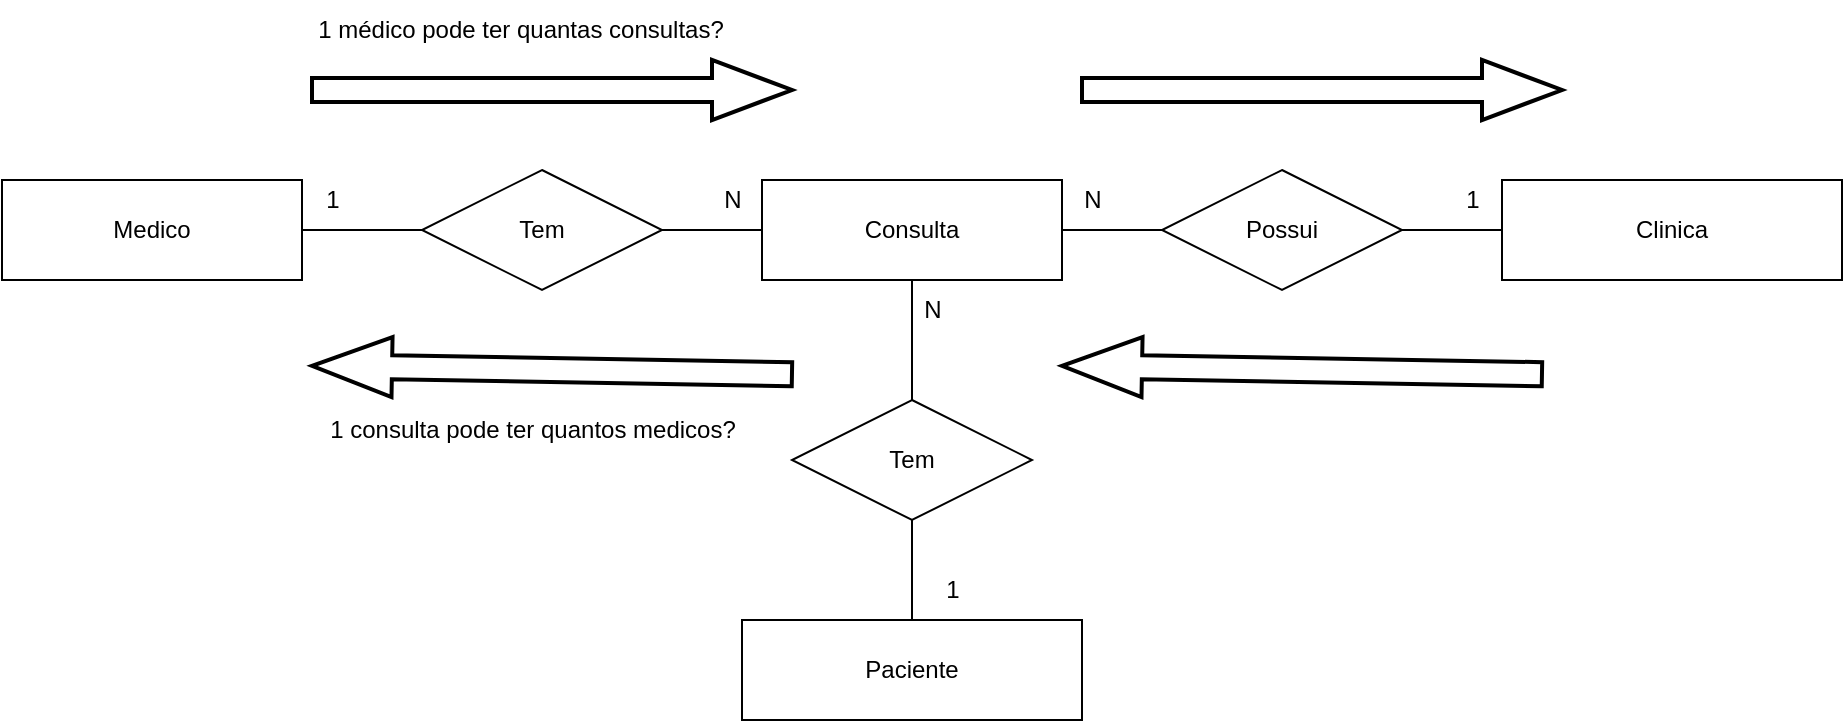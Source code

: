 <mxfile version="28.1.1" pages="4">
  <diagram name="Conceitual - Clinica" id="cKD6gX48Faqw0IU5LU_3">
    <mxGraphModel dx="868" dy="496" grid="1" gridSize="10" guides="1" tooltips="1" connect="1" arrows="1" fold="1" page="1" pageScale="1" pageWidth="827" pageHeight="1169" math="0" shadow="0">
      <root>
        <mxCell id="0" />
        <mxCell id="1" parent="0" />
        <mxCell id="66PFAQvFAbxSodZykEoi-11" style="edgeStyle=orthogonalEdgeStyle;rounded=0;orthogonalLoop=1;jettySize=auto;html=1;endArrow=none;endFill=0;" parent="1" source="66PFAQvFAbxSodZykEoi-1" target="66PFAQvFAbxSodZykEoi-10" edge="1">
          <mxGeometry relative="1" as="geometry" />
        </mxCell>
        <mxCell id="66PFAQvFAbxSodZykEoi-1" value="Medico" style="whiteSpace=wrap;html=1;align=center;" parent="1" vertex="1">
          <mxGeometry x="40" y="160" width="150" height="50" as="geometry" />
        </mxCell>
        <mxCell id="66PFAQvFAbxSodZykEoi-13" style="edgeStyle=orthogonalEdgeStyle;rounded=0;orthogonalLoop=1;jettySize=auto;html=1;endArrow=none;endFill=0;" parent="1" source="66PFAQvFAbxSodZykEoi-3" target="66PFAQvFAbxSodZykEoi-10" edge="1">
          <mxGeometry relative="1" as="geometry" />
        </mxCell>
        <mxCell id="66PFAQvFAbxSodZykEoi-15" style="edgeStyle=orthogonalEdgeStyle;rounded=0;orthogonalLoop=1;jettySize=auto;html=1;endArrow=none;endFill=0;" parent="1" source="66PFAQvFAbxSodZykEoi-3" target="66PFAQvFAbxSodZykEoi-14" edge="1">
          <mxGeometry relative="1" as="geometry" />
        </mxCell>
        <mxCell id="66PFAQvFAbxSodZykEoi-19" style="edgeStyle=orthogonalEdgeStyle;rounded=0;orthogonalLoop=1;jettySize=auto;html=1;endArrow=none;endFill=0;" parent="1" source="66PFAQvFAbxSodZykEoi-3" target="66PFAQvFAbxSodZykEoi-17" edge="1">
          <mxGeometry relative="1" as="geometry" />
        </mxCell>
        <mxCell id="66PFAQvFAbxSodZykEoi-3" value="Consulta" style="whiteSpace=wrap;html=1;align=center;" parent="1" vertex="1">
          <mxGeometry x="420" y="160" width="150" height="50" as="geometry" />
        </mxCell>
        <mxCell id="66PFAQvFAbxSodZykEoi-18" style="edgeStyle=orthogonalEdgeStyle;rounded=0;orthogonalLoop=1;jettySize=auto;html=1;endArrow=none;endFill=0;" parent="1" source="66PFAQvFAbxSodZykEoi-4" target="66PFAQvFAbxSodZykEoi-17" edge="1">
          <mxGeometry relative="1" as="geometry" />
        </mxCell>
        <mxCell id="66PFAQvFAbxSodZykEoi-4" value="Clinica" style="whiteSpace=wrap;html=1;align=center;" parent="1" vertex="1">
          <mxGeometry x="790" y="160" width="170" height="50" as="geometry" />
        </mxCell>
        <mxCell id="66PFAQvFAbxSodZykEoi-16" style="edgeStyle=orthogonalEdgeStyle;rounded=0;orthogonalLoop=1;jettySize=auto;html=1;endArrow=none;endFill=0;" parent="1" source="66PFAQvFAbxSodZykEoi-5" target="66PFAQvFAbxSodZykEoi-14" edge="1">
          <mxGeometry relative="1" as="geometry" />
        </mxCell>
        <mxCell id="66PFAQvFAbxSodZykEoi-5" value="Paciente" style="whiteSpace=wrap;html=1;align=center;" parent="1" vertex="1">
          <mxGeometry x="410" y="380" width="170" height="50" as="geometry" />
        </mxCell>
        <mxCell id="66PFAQvFAbxSodZykEoi-10" value="Tem" style="shape=rhombus;perimeter=rhombusPerimeter;whiteSpace=wrap;html=1;align=center;" parent="1" vertex="1">
          <mxGeometry x="250" y="155" width="120" height="60" as="geometry" />
        </mxCell>
        <mxCell id="66PFAQvFAbxSodZykEoi-14" value="Tem" style="shape=rhombus;perimeter=rhombusPerimeter;whiteSpace=wrap;html=1;align=center;" parent="1" vertex="1">
          <mxGeometry x="435" y="270" width="120" height="60" as="geometry" />
        </mxCell>
        <mxCell id="66PFAQvFAbxSodZykEoi-17" value="Possui" style="shape=rhombus;perimeter=rhombusPerimeter;whiteSpace=wrap;html=1;align=center;" parent="1" vertex="1">
          <mxGeometry x="620" y="155" width="120" height="60" as="geometry" />
        </mxCell>
        <mxCell id="8itz88G6EfHgHumFQDXZ-1" value="" style="verticalLabelPosition=bottom;verticalAlign=top;html=1;strokeWidth=2;shape=mxgraph.arrows2.arrow;dy=0.6;dx=40;notch=0;" vertex="1" parent="1">
          <mxGeometry x="195" y="100" width="240" height="30" as="geometry" />
        </mxCell>
        <mxCell id="8itz88G6EfHgHumFQDXZ-2" value="1 médico pode ter quantas consultas?" style="text;html=1;align=center;verticalAlign=middle;resizable=0;points=[];autosize=1;strokeColor=none;fillColor=none;" vertex="1" parent="1">
          <mxGeometry x="184" y="70" width="230" height="30" as="geometry" />
        </mxCell>
        <mxCell id="8itz88G6EfHgHumFQDXZ-3" value="N" style="text;html=1;align=center;verticalAlign=middle;resizable=0;points=[];autosize=1;strokeColor=none;fillColor=none;" vertex="1" parent="1">
          <mxGeometry x="390" y="155" width="30" height="30" as="geometry" />
        </mxCell>
        <mxCell id="8itz88G6EfHgHumFQDXZ-4" value="" style="verticalLabelPosition=bottom;verticalAlign=top;html=1;strokeWidth=2;shape=mxgraph.arrows2.arrow;dy=0.6;dx=40;notch=0;rotation=-179;" vertex="1" parent="1">
          <mxGeometry x="195" y="240" width="240" height="30" as="geometry" />
        </mxCell>
        <mxCell id="8itz88G6EfHgHumFQDXZ-5" value="1 consulta pode ter quantos medicos?" style="text;html=1;align=center;verticalAlign=middle;resizable=0;points=[];autosize=1;strokeColor=none;fillColor=none;" vertex="1" parent="1">
          <mxGeometry x="190" y="270" width="230" height="30" as="geometry" />
        </mxCell>
        <mxCell id="8itz88G6EfHgHumFQDXZ-7" value="1" style="text;html=1;align=center;verticalAlign=middle;resizable=0;points=[];autosize=1;strokeColor=none;fillColor=none;" vertex="1" parent="1">
          <mxGeometry x="190" y="155" width="30" height="30" as="geometry" />
        </mxCell>
        <mxCell id="8itz88G6EfHgHumFQDXZ-8" value="" style="verticalLabelPosition=bottom;verticalAlign=top;html=1;strokeWidth=2;shape=mxgraph.arrows2.arrow;dy=0.6;dx=40;notch=0;" vertex="1" parent="1">
          <mxGeometry x="580" y="100" width="240" height="30" as="geometry" />
        </mxCell>
        <mxCell id="8itz88G6EfHgHumFQDXZ-9" value="" style="verticalLabelPosition=bottom;verticalAlign=top;html=1;strokeWidth=2;shape=mxgraph.arrows2.arrow;dy=0.6;dx=40;notch=0;rotation=-179;" vertex="1" parent="1">
          <mxGeometry x="570" y="240" width="240" height="30" as="geometry" />
        </mxCell>
        <mxCell id="8itz88G6EfHgHumFQDXZ-10" value="1" style="text;html=1;align=center;verticalAlign=middle;resizable=0;points=[];autosize=1;strokeColor=none;fillColor=none;" vertex="1" parent="1">
          <mxGeometry x="760" y="155" width="30" height="30" as="geometry" />
        </mxCell>
        <mxCell id="8itz88G6EfHgHumFQDXZ-11" value="N" style="text;html=1;align=center;verticalAlign=middle;resizable=0;points=[];autosize=1;strokeColor=none;fillColor=none;" vertex="1" parent="1">
          <mxGeometry x="570" y="155" width="30" height="30" as="geometry" />
        </mxCell>
        <mxCell id="8itz88G6EfHgHumFQDXZ-12" value="1" style="text;html=1;align=center;verticalAlign=middle;resizable=0;points=[];autosize=1;strokeColor=none;fillColor=none;" vertex="1" parent="1">
          <mxGeometry x="500" y="350" width="30" height="30" as="geometry" />
        </mxCell>
        <mxCell id="8itz88G6EfHgHumFQDXZ-13" value="N" style="text;html=1;align=center;verticalAlign=middle;resizable=0;points=[];autosize=1;strokeColor=none;fillColor=none;" vertex="1" parent="1">
          <mxGeometry x="490" y="210" width="30" height="30" as="geometry" />
        </mxCell>
      </root>
    </mxGraphModel>
  </diagram>
  <diagram id="8VowDdzjvsfBXJXDtgDl" name="Conceitual - ECommerce">
    <mxGraphModel dx="1042" dy="595" grid="1" gridSize="10" guides="1" tooltips="1" connect="1" arrows="1" fold="1" page="1" pageScale="1" pageWidth="827" pageHeight="1169" math="0" shadow="0">
      <root>
        <mxCell id="0" />
        <mxCell id="1" parent="0" />
        <mxCell id="f0LEuJo5k1kXNEBZ0rW9-9" style="edgeStyle=orthogonalEdgeStyle;rounded=0;orthogonalLoop=1;jettySize=auto;html=1;endArrow=none;endFill=0;" parent="1" source="f0LEuJo5k1kXNEBZ0rW9-1" target="f0LEuJo5k1kXNEBZ0rW9-6" edge="1">
          <mxGeometry relative="1" as="geometry" />
        </mxCell>
        <mxCell id="f0LEuJo5k1kXNEBZ0rW9-1" value="Cliente" style="whiteSpace=wrap;html=1;align=center;" parent="1" vertex="1">
          <mxGeometry x="190" y="90" width="100" height="40" as="geometry" />
        </mxCell>
        <mxCell id="f0LEuJo5k1kXNEBZ0rW9-16" style="edgeStyle=orthogonalEdgeStyle;rounded=0;orthogonalLoop=1;jettySize=auto;html=1;endArrow=none;endFill=0;" parent="1" source="f0LEuJo5k1kXNEBZ0rW9-2" target="f0LEuJo5k1kXNEBZ0rW9-14" edge="1">
          <mxGeometry relative="1" as="geometry" />
        </mxCell>
        <mxCell id="f0LEuJo5k1kXNEBZ0rW9-2" value="Produto" style="whiteSpace=wrap;html=1;align=center;" parent="1" vertex="1">
          <mxGeometry x="490" y="480" width="100" height="40" as="geometry" />
        </mxCell>
        <mxCell id="f0LEuJo5k1kXNEBZ0rW9-10" style="edgeStyle=orthogonalEdgeStyle;rounded=0;orthogonalLoop=1;jettySize=auto;html=1;endArrow=none;endFill=0;" parent="1" source="f0LEuJo5k1kXNEBZ0rW9-3" target="f0LEuJo5k1kXNEBZ0rW9-6" edge="1">
          <mxGeometry relative="1" as="geometry" />
        </mxCell>
        <mxCell id="f0LEuJo5k1kXNEBZ0rW9-18" style="edgeStyle=orthogonalEdgeStyle;rounded=0;orthogonalLoop=1;jettySize=auto;html=1;endArrow=none;endFill=0;" parent="1" source="f0LEuJo5k1kXNEBZ0rW9-3" target="f0LEuJo5k1kXNEBZ0rW9-17" edge="1">
          <mxGeometry relative="1" as="geometry" />
        </mxCell>
        <mxCell id="f0LEuJo5k1kXNEBZ0rW9-3" value="Pedido" style="whiteSpace=wrap;html=1;align=center;" parent="1" vertex="1">
          <mxGeometry x="490" y="90" width="100" height="40" as="geometry" />
        </mxCell>
        <mxCell id="f0LEuJo5k1kXNEBZ0rW9-15" style="edgeStyle=orthogonalEdgeStyle;rounded=0;orthogonalLoop=1;jettySize=auto;html=1;endArrow=none;endFill=0;" parent="1" source="f0LEuJo5k1kXNEBZ0rW9-4" target="f0LEuJo5k1kXNEBZ0rW9-14" edge="1">
          <mxGeometry relative="1" as="geometry" />
        </mxCell>
        <mxCell id="f0LEuJo5k1kXNEBZ0rW9-4" value="Item_do_pedido" style="whiteSpace=wrap;html=1;align=center;" parent="1" vertex="1">
          <mxGeometry x="490" y="290" width="100" height="40" as="geometry" />
        </mxCell>
        <mxCell id="f0LEuJo5k1kXNEBZ0rW9-19" style="edgeStyle=orthogonalEdgeStyle;rounded=0;orthogonalLoop=1;jettySize=auto;html=1;endArrow=none;endFill=0;" parent="1" source="f0LEuJo5k1kXNEBZ0rW9-5" target="f0LEuJo5k1kXNEBZ0rW9-17" edge="1">
          <mxGeometry relative="1" as="geometry" />
        </mxCell>
        <mxCell id="f0LEuJo5k1kXNEBZ0rW9-5" value="Pagamento" style="whiteSpace=wrap;html=1;align=center;" parent="1" vertex="1">
          <mxGeometry x="770" y="90" width="100" height="40" as="geometry" />
        </mxCell>
        <mxCell id="f0LEuJo5k1kXNEBZ0rW9-6" value="Faz" style="shape=rhombus;perimeter=rhombusPerimeter;whiteSpace=wrap;html=1;align=center;" parent="1" vertex="1">
          <mxGeometry x="330" y="80" width="120" height="60" as="geometry" />
        </mxCell>
        <mxCell id="f0LEuJo5k1kXNEBZ0rW9-12" style="edgeStyle=orthogonalEdgeStyle;rounded=0;orthogonalLoop=1;jettySize=auto;html=1;endArrow=none;endFill=0;" parent="1" source="f0LEuJo5k1kXNEBZ0rW9-11" target="f0LEuJo5k1kXNEBZ0rW9-3" edge="1">
          <mxGeometry relative="1" as="geometry" />
        </mxCell>
        <mxCell id="f0LEuJo5k1kXNEBZ0rW9-13" style="edgeStyle=orthogonalEdgeStyle;rounded=0;orthogonalLoop=1;jettySize=auto;html=1;endArrow=none;endFill=0;" parent="1" source="f0LEuJo5k1kXNEBZ0rW9-11" target="f0LEuJo5k1kXNEBZ0rW9-4" edge="1">
          <mxGeometry relative="1" as="geometry" />
        </mxCell>
        <mxCell id="f0LEuJo5k1kXNEBZ0rW9-11" value="Possui" style="shape=rhombus;perimeter=rhombusPerimeter;whiteSpace=wrap;html=1;align=center;" parent="1" vertex="1">
          <mxGeometry x="480" y="180" width="120" height="60" as="geometry" />
        </mxCell>
        <mxCell id="f0LEuJo5k1kXNEBZ0rW9-14" value="É" style="shape=rhombus;perimeter=rhombusPerimeter;whiteSpace=wrap;html=1;align=center;" parent="1" vertex="1">
          <mxGeometry x="480" y="370" width="120" height="60" as="geometry" />
        </mxCell>
        <mxCell id="f0LEuJo5k1kXNEBZ0rW9-17" value="Tem" style="shape=rhombus;perimeter=rhombusPerimeter;whiteSpace=wrap;html=1;align=center;" parent="1" vertex="1">
          <mxGeometry x="620" y="80" width="120" height="60" as="geometry" />
        </mxCell>
        <mxCell id="ze5JqY2TXUlbS5tautVf-1" value="N" style="text;html=1;align=center;verticalAlign=middle;resizable=0;points=[];autosize=1;strokeColor=none;fillColor=none;" vertex="1" parent="1">
          <mxGeometry x="460" y="80" width="30" height="30" as="geometry" />
        </mxCell>
        <mxCell id="ze5JqY2TXUlbS5tautVf-2" value="1" style="text;html=1;align=center;verticalAlign=middle;resizable=0;points=[];autosize=1;strokeColor=none;fillColor=none;" vertex="1" parent="1">
          <mxGeometry x="290" y="80" width="30" height="30" as="geometry" />
        </mxCell>
        <mxCell id="ze5JqY2TXUlbS5tautVf-3" value="1" style="text;html=1;align=center;verticalAlign=middle;resizable=0;points=[];autosize=1;strokeColor=none;fillColor=none;" vertex="1" parent="1">
          <mxGeometry x="740" y="80" width="30" height="30" as="geometry" />
        </mxCell>
        <mxCell id="ze5JqY2TXUlbS5tautVf-4" value="1" style="text;html=1;align=center;verticalAlign=middle;resizable=0;points=[];autosize=1;strokeColor=none;fillColor=none;" vertex="1" parent="1">
          <mxGeometry x="590" y="80" width="30" height="30" as="geometry" />
        </mxCell>
        <mxCell id="ze5JqY2TXUlbS5tautVf-5" value="N" style="text;html=1;align=center;verticalAlign=middle;resizable=0;points=[];autosize=1;strokeColor=none;fillColor=none;" vertex="1" parent="1">
          <mxGeometry x="545" y="260" width="30" height="30" as="geometry" />
        </mxCell>
        <mxCell id="ze5JqY2TXUlbS5tautVf-6" value="1" style="text;html=1;align=center;verticalAlign=middle;resizable=0;points=[];autosize=1;strokeColor=none;fillColor=none;" vertex="1" parent="1">
          <mxGeometry x="545" y="130" width="30" height="30" as="geometry" />
        </mxCell>
        <mxCell id="ze5JqY2TXUlbS5tautVf-8" value="1" style="text;html=1;align=center;verticalAlign=middle;resizable=0;points=[];autosize=1;strokeColor=none;fillColor=none;" vertex="1" parent="1">
          <mxGeometry x="545" y="450" width="30" height="30" as="geometry" />
        </mxCell>
        <mxCell id="ze5JqY2TXUlbS5tautVf-9" value="N" style="text;html=1;align=center;verticalAlign=middle;resizable=0;points=[];autosize=1;strokeColor=none;fillColor=none;" vertex="1" parent="1">
          <mxGeometry x="545" y="330" width="30" height="30" as="geometry" />
        </mxCell>
      </root>
    </mxGraphModel>
  </diagram>
  <diagram id="5vOQz833P3t6t5jLclRI" name="Lógico - Clinica">
    <mxGraphModel dx="347" dy="198" grid="1" gridSize="10" guides="1" tooltips="1" connect="1" arrows="1" fold="1" page="1" pageScale="1" pageWidth="827" pageHeight="1169" math="0" shadow="0">
      <root>
        <mxCell id="0" />
        <mxCell id="1" parent="0" />
        <mxCell id="lA1EvcB_uNF3J60BBymB-1" value="Medico" style="shape=table;startSize=30;container=1;collapsible=1;childLayout=tableLayout;fixedRows=1;rowLines=0;fontStyle=1;align=center;resizeLast=1;html=1;" vertex="1" parent="1">
          <mxGeometry x="30" y="180" width="180" height="150" as="geometry" />
        </mxCell>
        <mxCell id="lA1EvcB_uNF3J60BBymB-2" value="" style="shape=tableRow;horizontal=0;startSize=0;swimlaneHead=0;swimlaneBody=0;fillColor=none;collapsible=0;dropTarget=0;points=[[0,0.5],[1,0.5]];portConstraint=eastwest;top=0;left=0;right=0;bottom=1;" vertex="1" parent="lA1EvcB_uNF3J60BBymB-1">
          <mxGeometry y="30" width="180" height="30" as="geometry" />
        </mxCell>
        <mxCell id="lA1EvcB_uNF3J60BBymB-3" value="PK" style="shape=partialRectangle;connectable=0;fillColor=none;top=0;left=0;bottom=0;right=0;fontStyle=1;overflow=hidden;whiteSpace=wrap;html=1;" vertex="1" parent="lA1EvcB_uNF3J60BBymB-2">
          <mxGeometry width="30" height="30" as="geometry">
            <mxRectangle width="30" height="30" as="alternateBounds" />
          </mxGeometry>
        </mxCell>
        <mxCell id="lA1EvcB_uNF3J60BBymB-4" value="id_medico" style="shape=partialRectangle;connectable=0;fillColor=none;top=0;left=0;bottom=0;right=0;align=left;spacingLeft=6;fontStyle=5;overflow=hidden;whiteSpace=wrap;html=1;" vertex="1" parent="lA1EvcB_uNF3J60BBymB-2">
          <mxGeometry x="30" width="150" height="30" as="geometry">
            <mxRectangle width="150" height="30" as="alternateBounds" />
          </mxGeometry>
        </mxCell>
        <mxCell id="lA1EvcB_uNF3J60BBymB-5" value="" style="shape=tableRow;horizontal=0;startSize=0;swimlaneHead=0;swimlaneBody=0;fillColor=none;collapsible=0;dropTarget=0;points=[[0,0.5],[1,0.5]];portConstraint=eastwest;top=0;left=0;right=0;bottom=0;" vertex="1" parent="lA1EvcB_uNF3J60BBymB-1">
          <mxGeometry y="60" width="180" height="30" as="geometry" />
        </mxCell>
        <mxCell id="lA1EvcB_uNF3J60BBymB-6" value="" style="shape=partialRectangle;connectable=0;fillColor=none;top=0;left=0;bottom=0;right=0;editable=1;overflow=hidden;whiteSpace=wrap;html=1;" vertex="1" parent="lA1EvcB_uNF3J60BBymB-5">
          <mxGeometry width="30" height="30" as="geometry">
            <mxRectangle width="30" height="30" as="alternateBounds" />
          </mxGeometry>
        </mxCell>
        <mxCell id="lA1EvcB_uNF3J60BBymB-7" value="nome" style="shape=partialRectangle;connectable=0;fillColor=none;top=0;left=0;bottom=0;right=0;align=left;spacingLeft=6;overflow=hidden;whiteSpace=wrap;html=1;" vertex="1" parent="lA1EvcB_uNF3J60BBymB-5">
          <mxGeometry x="30" width="150" height="30" as="geometry">
            <mxRectangle width="150" height="30" as="alternateBounds" />
          </mxGeometry>
        </mxCell>
        <mxCell id="lA1EvcB_uNF3J60BBymB-8" value="" style="shape=tableRow;horizontal=0;startSize=0;swimlaneHead=0;swimlaneBody=0;fillColor=none;collapsible=0;dropTarget=0;points=[[0,0.5],[1,0.5]];portConstraint=eastwest;top=0;left=0;right=0;bottom=0;" vertex="1" parent="lA1EvcB_uNF3J60BBymB-1">
          <mxGeometry y="90" width="180" height="30" as="geometry" />
        </mxCell>
        <mxCell id="lA1EvcB_uNF3J60BBymB-9" value="" style="shape=partialRectangle;connectable=0;fillColor=none;top=0;left=0;bottom=0;right=0;editable=1;overflow=hidden;whiteSpace=wrap;html=1;" vertex="1" parent="lA1EvcB_uNF3J60BBymB-8">
          <mxGeometry width="30" height="30" as="geometry">
            <mxRectangle width="30" height="30" as="alternateBounds" />
          </mxGeometry>
        </mxCell>
        <mxCell id="lA1EvcB_uNF3J60BBymB-10" value="crm" style="shape=partialRectangle;connectable=0;fillColor=none;top=0;left=0;bottom=0;right=0;align=left;spacingLeft=6;overflow=hidden;whiteSpace=wrap;html=1;" vertex="1" parent="lA1EvcB_uNF3J60BBymB-8">
          <mxGeometry x="30" width="150" height="30" as="geometry">
            <mxRectangle width="150" height="30" as="alternateBounds" />
          </mxGeometry>
        </mxCell>
        <mxCell id="lA1EvcB_uNF3J60BBymB-11" value="" style="shape=tableRow;horizontal=0;startSize=0;swimlaneHead=0;swimlaneBody=0;fillColor=none;collapsible=0;dropTarget=0;points=[[0,0.5],[1,0.5]];portConstraint=eastwest;top=0;left=0;right=0;bottom=0;" vertex="1" parent="lA1EvcB_uNF3J60BBymB-1">
          <mxGeometry y="120" width="180" height="30" as="geometry" />
        </mxCell>
        <mxCell id="lA1EvcB_uNF3J60BBymB-12" value="" style="shape=partialRectangle;connectable=0;fillColor=none;top=0;left=0;bottom=0;right=0;editable=1;overflow=hidden;whiteSpace=wrap;html=1;" vertex="1" parent="lA1EvcB_uNF3J60BBymB-11">
          <mxGeometry width="30" height="30" as="geometry">
            <mxRectangle width="30" height="30" as="alternateBounds" />
          </mxGeometry>
        </mxCell>
        <mxCell id="lA1EvcB_uNF3J60BBymB-13" value="especialidade" style="shape=partialRectangle;connectable=0;fillColor=none;top=0;left=0;bottom=0;right=0;align=left;spacingLeft=6;overflow=hidden;whiteSpace=wrap;html=1;" vertex="1" parent="lA1EvcB_uNF3J60BBymB-11">
          <mxGeometry x="30" width="150" height="30" as="geometry">
            <mxRectangle width="150" height="30" as="alternateBounds" />
          </mxGeometry>
        </mxCell>
        <mxCell id="ZVCet4CcnlNvFF9xRv99-1" value="Consulta" style="shape=table;startSize=30;container=1;collapsible=1;childLayout=tableLayout;fixedRows=1;rowLines=0;fontStyle=1;align=center;resizeLast=1;html=1;" vertex="1" parent="1">
          <mxGeometry x="320" y="180" width="180" height="180" as="geometry" />
        </mxCell>
        <mxCell id="ZVCet4CcnlNvFF9xRv99-2" value="" style="shape=tableRow;horizontal=0;startSize=0;swimlaneHead=0;swimlaneBody=0;fillColor=none;collapsible=0;dropTarget=0;points=[[0,0.5],[1,0.5]];portConstraint=eastwest;top=0;left=0;right=0;bottom=1;" vertex="1" parent="ZVCet4CcnlNvFF9xRv99-1">
          <mxGeometry y="30" width="180" height="30" as="geometry" />
        </mxCell>
        <mxCell id="ZVCet4CcnlNvFF9xRv99-3" value="PK" style="shape=partialRectangle;connectable=0;fillColor=none;top=0;left=0;bottom=0;right=0;fontStyle=1;overflow=hidden;whiteSpace=wrap;html=1;" vertex="1" parent="ZVCet4CcnlNvFF9xRv99-2">
          <mxGeometry width="30" height="30" as="geometry">
            <mxRectangle width="30" height="30" as="alternateBounds" />
          </mxGeometry>
        </mxCell>
        <mxCell id="ZVCet4CcnlNvFF9xRv99-4" value="id_consulta" style="shape=partialRectangle;connectable=0;fillColor=none;top=0;left=0;bottom=0;right=0;align=left;spacingLeft=6;fontStyle=5;overflow=hidden;whiteSpace=wrap;html=1;" vertex="1" parent="ZVCet4CcnlNvFF9xRv99-2">
          <mxGeometry x="30" width="150" height="30" as="geometry">
            <mxRectangle width="150" height="30" as="alternateBounds" />
          </mxGeometry>
        </mxCell>
        <mxCell id="ZVCet4CcnlNvFF9xRv99-5" value="" style="shape=tableRow;horizontal=0;startSize=0;swimlaneHead=0;swimlaneBody=0;fillColor=none;collapsible=0;dropTarget=0;points=[[0,0.5],[1,0.5]];portConstraint=eastwest;top=0;left=0;right=0;bottom=0;" vertex="1" parent="ZVCet4CcnlNvFF9xRv99-1">
          <mxGeometry y="60" width="180" height="30" as="geometry" />
        </mxCell>
        <mxCell id="ZVCet4CcnlNvFF9xRv99-6" value="" style="shape=partialRectangle;connectable=0;fillColor=none;top=0;left=0;bottom=0;right=0;editable=1;overflow=hidden;whiteSpace=wrap;html=1;" vertex="1" parent="ZVCet4CcnlNvFF9xRv99-5">
          <mxGeometry width="30" height="30" as="geometry">
            <mxRectangle width="30" height="30" as="alternateBounds" />
          </mxGeometry>
        </mxCell>
        <mxCell id="ZVCet4CcnlNvFF9xRv99-7" value="data" style="shape=partialRectangle;connectable=0;fillColor=none;top=0;left=0;bottom=0;right=0;align=left;spacingLeft=6;overflow=hidden;whiteSpace=wrap;html=1;" vertex="1" parent="ZVCet4CcnlNvFF9xRv99-5">
          <mxGeometry x="30" width="150" height="30" as="geometry">
            <mxRectangle width="150" height="30" as="alternateBounds" />
          </mxGeometry>
        </mxCell>
        <mxCell id="oknfebtlfNPlojlzUT2K-1" value="" style="shape=tableRow;horizontal=0;startSize=0;swimlaneHead=0;swimlaneBody=0;fillColor=none;collapsible=0;dropTarget=0;points=[[0,0.5],[1,0.5]];portConstraint=eastwest;top=0;left=0;right=0;bottom=0;" vertex="1" parent="ZVCet4CcnlNvFF9xRv99-1">
          <mxGeometry y="90" width="180" height="30" as="geometry" />
        </mxCell>
        <mxCell id="oknfebtlfNPlojlzUT2K-2" value="FK" style="shape=partialRectangle;connectable=0;fillColor=none;top=0;left=0;bottom=0;right=0;editable=1;overflow=hidden;whiteSpace=wrap;html=1;" vertex="1" parent="oknfebtlfNPlojlzUT2K-1">
          <mxGeometry width="30" height="30" as="geometry">
            <mxRectangle width="30" height="30" as="alternateBounds" />
          </mxGeometry>
        </mxCell>
        <mxCell id="oknfebtlfNPlojlzUT2K-3" value="id_medico" style="shape=partialRectangle;connectable=0;fillColor=none;top=0;left=0;bottom=0;right=0;align=left;spacingLeft=6;overflow=hidden;whiteSpace=wrap;html=1;" vertex="1" parent="oknfebtlfNPlojlzUT2K-1">
          <mxGeometry x="30" width="150" height="30" as="geometry">
            <mxRectangle width="150" height="30" as="alternateBounds" />
          </mxGeometry>
        </mxCell>
        <mxCell id="yEGdTogLNiu9lvaeSm8k-1" value="" style="shape=tableRow;horizontal=0;startSize=0;swimlaneHead=0;swimlaneBody=0;fillColor=none;collapsible=0;dropTarget=0;points=[[0,0.5],[1,0.5]];portConstraint=eastwest;top=0;left=0;right=0;bottom=0;" vertex="1" parent="ZVCet4CcnlNvFF9xRv99-1">
          <mxGeometry y="120" width="180" height="30" as="geometry" />
        </mxCell>
        <mxCell id="yEGdTogLNiu9lvaeSm8k-2" value="FK" style="shape=partialRectangle;connectable=0;fillColor=none;top=0;left=0;bottom=0;right=0;editable=1;overflow=hidden;whiteSpace=wrap;html=1;" vertex="1" parent="yEGdTogLNiu9lvaeSm8k-1">
          <mxGeometry width="30" height="30" as="geometry">
            <mxRectangle width="30" height="30" as="alternateBounds" />
          </mxGeometry>
        </mxCell>
        <mxCell id="yEGdTogLNiu9lvaeSm8k-3" value="id_clinica" style="shape=partialRectangle;connectable=0;fillColor=none;top=0;left=0;bottom=0;right=0;align=left;spacingLeft=6;overflow=hidden;whiteSpace=wrap;html=1;" vertex="1" parent="yEGdTogLNiu9lvaeSm8k-1">
          <mxGeometry x="30" width="150" height="30" as="geometry">
            <mxRectangle width="150" height="30" as="alternateBounds" />
          </mxGeometry>
        </mxCell>
        <mxCell id="SK0s_pA1AzVJ9Tv2MEs9-1" value="" style="shape=tableRow;horizontal=0;startSize=0;swimlaneHead=0;swimlaneBody=0;fillColor=none;collapsible=0;dropTarget=0;points=[[0,0.5],[1,0.5]];portConstraint=eastwest;top=0;left=0;right=0;bottom=0;" vertex="1" parent="ZVCet4CcnlNvFF9xRv99-1">
          <mxGeometry y="150" width="180" height="30" as="geometry" />
        </mxCell>
        <mxCell id="SK0s_pA1AzVJ9Tv2MEs9-2" value="FK" style="shape=partialRectangle;connectable=0;fillColor=none;top=0;left=0;bottom=0;right=0;editable=1;overflow=hidden;whiteSpace=wrap;html=1;" vertex="1" parent="SK0s_pA1AzVJ9Tv2MEs9-1">
          <mxGeometry width="30" height="30" as="geometry">
            <mxRectangle width="30" height="30" as="alternateBounds" />
          </mxGeometry>
        </mxCell>
        <mxCell id="SK0s_pA1AzVJ9Tv2MEs9-3" value="cpf" style="shape=partialRectangle;connectable=0;fillColor=none;top=0;left=0;bottom=0;right=0;align=left;spacingLeft=6;overflow=hidden;whiteSpace=wrap;html=1;" vertex="1" parent="SK0s_pA1AzVJ9Tv2MEs9-1">
          <mxGeometry x="30" width="150" height="30" as="geometry">
            <mxRectangle width="150" height="30" as="alternateBounds" />
          </mxGeometry>
        </mxCell>
        <mxCell id="TWzcUQWMEdPW1eKTC54q-7" value="" style="edgeStyle=entityRelationEdgeStyle;fontSize=12;html=1;endArrow=ERoneToMany;rounded=0;exitX=1;exitY=0.5;exitDx=0;exitDy=0;entryX=0;entryY=0.5;entryDx=0;entryDy=0;" edge="1" parent="1" source="lA1EvcB_uNF3J60BBymB-2" target="oknfebtlfNPlojlzUT2K-1">
          <mxGeometry width="100" height="100" relative="1" as="geometry">
            <mxPoint x="260" y="260" as="sourcePoint" />
            <mxPoint x="350" y="250" as="targetPoint" />
          </mxGeometry>
        </mxCell>
        <mxCell id="x6t3QIVp1bzG0uIwXzNQ-1" value="Clinica" style="shape=table;startSize=30;container=1;collapsible=1;childLayout=tableLayout;fixedRows=1;rowLines=0;fontStyle=1;align=center;resizeLast=1;html=1;" vertex="1" parent="1">
          <mxGeometry x="620" y="180" width="180" height="150" as="geometry" />
        </mxCell>
        <mxCell id="x6t3QIVp1bzG0uIwXzNQ-2" value="" style="shape=tableRow;horizontal=0;startSize=0;swimlaneHead=0;swimlaneBody=0;fillColor=none;collapsible=0;dropTarget=0;points=[[0,0.5],[1,0.5]];portConstraint=eastwest;top=0;left=0;right=0;bottom=1;" vertex="1" parent="x6t3QIVp1bzG0uIwXzNQ-1">
          <mxGeometry y="30" width="180" height="30" as="geometry" />
        </mxCell>
        <mxCell id="x6t3QIVp1bzG0uIwXzNQ-3" value="PK" style="shape=partialRectangle;connectable=0;fillColor=none;top=0;left=0;bottom=0;right=0;fontStyle=1;overflow=hidden;whiteSpace=wrap;html=1;" vertex="1" parent="x6t3QIVp1bzG0uIwXzNQ-2">
          <mxGeometry width="30" height="30" as="geometry">
            <mxRectangle width="30" height="30" as="alternateBounds" />
          </mxGeometry>
        </mxCell>
        <mxCell id="x6t3QIVp1bzG0uIwXzNQ-4" value="id_clinica" style="shape=partialRectangle;connectable=0;fillColor=none;top=0;left=0;bottom=0;right=0;align=left;spacingLeft=6;fontStyle=5;overflow=hidden;whiteSpace=wrap;html=1;" vertex="1" parent="x6t3QIVp1bzG0uIwXzNQ-2">
          <mxGeometry x="30" width="150" height="30" as="geometry">
            <mxRectangle width="150" height="30" as="alternateBounds" />
          </mxGeometry>
        </mxCell>
        <mxCell id="x6t3QIVp1bzG0uIwXzNQ-5" value="" style="shape=tableRow;horizontal=0;startSize=0;swimlaneHead=0;swimlaneBody=0;fillColor=none;collapsible=0;dropTarget=0;points=[[0,0.5],[1,0.5]];portConstraint=eastwest;top=0;left=0;right=0;bottom=0;" vertex="1" parent="x6t3QIVp1bzG0uIwXzNQ-1">
          <mxGeometry y="60" width="180" height="30" as="geometry" />
        </mxCell>
        <mxCell id="x6t3QIVp1bzG0uIwXzNQ-6" value="" style="shape=partialRectangle;connectable=0;fillColor=none;top=0;left=0;bottom=0;right=0;editable=1;overflow=hidden;whiteSpace=wrap;html=1;" vertex="1" parent="x6t3QIVp1bzG0uIwXzNQ-5">
          <mxGeometry width="30" height="30" as="geometry">
            <mxRectangle width="30" height="30" as="alternateBounds" />
          </mxGeometry>
        </mxCell>
        <mxCell id="x6t3QIVp1bzG0uIwXzNQ-7" value="nome" style="shape=partialRectangle;connectable=0;fillColor=none;top=0;left=0;bottom=0;right=0;align=left;spacingLeft=6;overflow=hidden;whiteSpace=wrap;html=1;" vertex="1" parent="x6t3QIVp1bzG0uIwXzNQ-5">
          <mxGeometry x="30" width="150" height="30" as="geometry">
            <mxRectangle width="150" height="30" as="alternateBounds" />
          </mxGeometry>
        </mxCell>
        <mxCell id="x6t3QIVp1bzG0uIwXzNQ-8" value="" style="shape=tableRow;horizontal=0;startSize=0;swimlaneHead=0;swimlaneBody=0;fillColor=none;collapsible=0;dropTarget=0;points=[[0,0.5],[1,0.5]];portConstraint=eastwest;top=0;left=0;right=0;bottom=0;" vertex="1" parent="x6t3QIVp1bzG0uIwXzNQ-1">
          <mxGeometry y="90" width="180" height="30" as="geometry" />
        </mxCell>
        <mxCell id="x6t3QIVp1bzG0uIwXzNQ-9" value="" style="shape=partialRectangle;connectable=0;fillColor=none;top=0;left=0;bottom=0;right=0;editable=1;overflow=hidden;whiteSpace=wrap;html=1;" vertex="1" parent="x6t3QIVp1bzG0uIwXzNQ-8">
          <mxGeometry width="30" height="30" as="geometry">
            <mxRectangle width="30" height="30" as="alternateBounds" />
          </mxGeometry>
        </mxCell>
        <mxCell id="x6t3QIVp1bzG0uIwXzNQ-10" value="descricao" style="shape=partialRectangle;connectable=0;fillColor=none;top=0;left=0;bottom=0;right=0;align=left;spacingLeft=6;overflow=hidden;whiteSpace=wrap;html=1;" vertex="1" parent="x6t3QIVp1bzG0uIwXzNQ-8">
          <mxGeometry x="30" width="150" height="30" as="geometry">
            <mxRectangle width="150" height="30" as="alternateBounds" />
          </mxGeometry>
        </mxCell>
        <mxCell id="x6t3QIVp1bzG0uIwXzNQ-11" value="" style="shape=tableRow;horizontal=0;startSize=0;swimlaneHead=0;swimlaneBody=0;fillColor=none;collapsible=0;dropTarget=0;points=[[0,0.5],[1,0.5]];portConstraint=eastwest;top=0;left=0;right=0;bottom=0;" vertex="1" parent="x6t3QIVp1bzG0uIwXzNQ-1">
          <mxGeometry y="120" width="180" height="30" as="geometry" />
        </mxCell>
        <mxCell id="x6t3QIVp1bzG0uIwXzNQ-12" value="" style="shape=partialRectangle;connectable=0;fillColor=none;top=0;left=0;bottom=0;right=0;editable=1;overflow=hidden;whiteSpace=wrap;html=1;" vertex="1" parent="x6t3QIVp1bzG0uIwXzNQ-11">
          <mxGeometry width="30" height="30" as="geometry">
            <mxRectangle width="30" height="30" as="alternateBounds" />
          </mxGeometry>
        </mxCell>
        <mxCell id="x6t3QIVp1bzG0uIwXzNQ-13" value="endereco" style="shape=partialRectangle;connectable=0;fillColor=none;top=0;left=0;bottom=0;right=0;align=left;spacingLeft=6;overflow=hidden;whiteSpace=wrap;html=1;" vertex="1" parent="x6t3QIVp1bzG0uIwXzNQ-11">
          <mxGeometry x="30" width="150" height="30" as="geometry">
            <mxRectangle width="150" height="30" as="alternateBounds" />
          </mxGeometry>
        </mxCell>
        <mxCell id="yEGdTogLNiu9lvaeSm8k-4" value="" style="edgeStyle=entityRelationEdgeStyle;fontSize=12;html=1;endArrow=ERoneToMany;rounded=0;" edge="1" parent="1" source="x6t3QIVp1bzG0uIwXzNQ-2" target="yEGdTogLNiu9lvaeSm8k-1">
          <mxGeometry width="100" height="100" relative="1" as="geometry">
            <mxPoint x="590" y="390" as="sourcePoint" />
            <mxPoint x="590" y="240" as="targetPoint" />
          </mxGeometry>
        </mxCell>
        <mxCell id="BmnkHZqtp2ErzrSKbiai-1" value="Paciente" style="shape=table;startSize=30;container=1;collapsible=1;childLayout=tableLayout;fixedRows=1;rowLines=0;fontStyle=1;align=center;resizeLast=1;html=1;" vertex="1" parent="1">
          <mxGeometry x="320" y="390" width="180" height="150" as="geometry" />
        </mxCell>
        <mxCell id="BmnkHZqtp2ErzrSKbiai-2" value="" style="shape=tableRow;horizontal=0;startSize=0;swimlaneHead=0;swimlaneBody=0;fillColor=none;collapsible=0;dropTarget=0;points=[[0,0.5],[1,0.5]];portConstraint=eastwest;top=0;left=0;right=0;bottom=1;" vertex="1" parent="BmnkHZqtp2ErzrSKbiai-1">
          <mxGeometry y="30" width="180" height="30" as="geometry" />
        </mxCell>
        <mxCell id="BmnkHZqtp2ErzrSKbiai-3" value="PK" style="shape=partialRectangle;connectable=0;fillColor=none;top=0;left=0;bottom=0;right=0;fontStyle=1;overflow=hidden;whiteSpace=wrap;html=1;" vertex="1" parent="BmnkHZqtp2ErzrSKbiai-2">
          <mxGeometry width="30" height="30" as="geometry">
            <mxRectangle width="30" height="30" as="alternateBounds" />
          </mxGeometry>
        </mxCell>
        <mxCell id="BmnkHZqtp2ErzrSKbiai-4" value="cpf" style="shape=partialRectangle;connectable=0;fillColor=none;top=0;left=0;bottom=0;right=0;align=left;spacingLeft=6;fontStyle=5;overflow=hidden;whiteSpace=wrap;html=1;" vertex="1" parent="BmnkHZqtp2ErzrSKbiai-2">
          <mxGeometry x="30" width="150" height="30" as="geometry">
            <mxRectangle width="150" height="30" as="alternateBounds" />
          </mxGeometry>
        </mxCell>
        <mxCell id="BmnkHZqtp2ErzrSKbiai-5" value="" style="shape=tableRow;horizontal=0;startSize=0;swimlaneHead=0;swimlaneBody=0;fillColor=none;collapsible=0;dropTarget=0;points=[[0,0.5],[1,0.5]];portConstraint=eastwest;top=0;left=0;right=0;bottom=0;" vertex="1" parent="BmnkHZqtp2ErzrSKbiai-1">
          <mxGeometry y="60" width="180" height="30" as="geometry" />
        </mxCell>
        <mxCell id="BmnkHZqtp2ErzrSKbiai-6" value="" style="shape=partialRectangle;connectable=0;fillColor=none;top=0;left=0;bottom=0;right=0;editable=1;overflow=hidden;whiteSpace=wrap;html=1;" vertex="1" parent="BmnkHZqtp2ErzrSKbiai-5">
          <mxGeometry width="30" height="30" as="geometry">
            <mxRectangle width="30" height="30" as="alternateBounds" />
          </mxGeometry>
        </mxCell>
        <mxCell id="BmnkHZqtp2ErzrSKbiai-7" value="nome" style="shape=partialRectangle;connectable=0;fillColor=none;top=0;left=0;bottom=0;right=0;align=left;spacingLeft=6;overflow=hidden;whiteSpace=wrap;html=1;" vertex="1" parent="BmnkHZqtp2ErzrSKbiai-5">
          <mxGeometry x="30" width="150" height="30" as="geometry">
            <mxRectangle width="150" height="30" as="alternateBounds" />
          </mxGeometry>
        </mxCell>
        <mxCell id="BmnkHZqtp2ErzrSKbiai-8" value="" style="shape=tableRow;horizontal=0;startSize=0;swimlaneHead=0;swimlaneBody=0;fillColor=none;collapsible=0;dropTarget=0;points=[[0,0.5],[1,0.5]];portConstraint=eastwest;top=0;left=0;right=0;bottom=0;" vertex="1" parent="BmnkHZqtp2ErzrSKbiai-1">
          <mxGeometry y="90" width="180" height="30" as="geometry" />
        </mxCell>
        <mxCell id="BmnkHZqtp2ErzrSKbiai-9" value="" style="shape=partialRectangle;connectable=0;fillColor=none;top=0;left=0;bottom=0;right=0;editable=1;overflow=hidden;whiteSpace=wrap;html=1;" vertex="1" parent="BmnkHZqtp2ErzrSKbiai-8">
          <mxGeometry width="30" height="30" as="geometry">
            <mxRectangle width="30" height="30" as="alternateBounds" />
          </mxGeometry>
        </mxCell>
        <mxCell id="BmnkHZqtp2ErzrSKbiai-10" value="idade" style="shape=partialRectangle;connectable=0;fillColor=none;top=0;left=0;bottom=0;right=0;align=left;spacingLeft=6;overflow=hidden;whiteSpace=wrap;html=1;" vertex="1" parent="BmnkHZqtp2ErzrSKbiai-8">
          <mxGeometry x="30" width="150" height="30" as="geometry">
            <mxRectangle width="150" height="30" as="alternateBounds" />
          </mxGeometry>
        </mxCell>
        <mxCell id="BmnkHZqtp2ErzrSKbiai-11" value="" style="shape=tableRow;horizontal=0;startSize=0;swimlaneHead=0;swimlaneBody=0;fillColor=none;collapsible=0;dropTarget=0;points=[[0,0.5],[1,0.5]];portConstraint=eastwest;top=0;left=0;right=0;bottom=0;" vertex="1" parent="BmnkHZqtp2ErzrSKbiai-1">
          <mxGeometry y="120" width="180" height="30" as="geometry" />
        </mxCell>
        <mxCell id="BmnkHZqtp2ErzrSKbiai-12" value="" style="shape=partialRectangle;connectable=0;fillColor=none;top=0;left=0;bottom=0;right=0;editable=1;overflow=hidden;whiteSpace=wrap;html=1;" vertex="1" parent="BmnkHZqtp2ErzrSKbiai-11">
          <mxGeometry width="30" height="30" as="geometry">
            <mxRectangle width="30" height="30" as="alternateBounds" />
          </mxGeometry>
        </mxCell>
        <mxCell id="BmnkHZqtp2ErzrSKbiai-13" value="data_nascimento" style="shape=partialRectangle;connectable=0;fillColor=none;top=0;left=0;bottom=0;right=0;align=left;spacingLeft=6;overflow=hidden;whiteSpace=wrap;html=1;" vertex="1" parent="BmnkHZqtp2ErzrSKbiai-11">
          <mxGeometry x="30" width="150" height="30" as="geometry">
            <mxRectangle width="150" height="30" as="alternateBounds" />
          </mxGeometry>
        </mxCell>
        <mxCell id="SK0s_pA1AzVJ9Tv2MEs9-4" value="" style="edgeStyle=orthogonalEdgeStyle;fontSize=12;html=1;endArrow=ERoneToMany;rounded=0;exitX=0;exitY=0.5;exitDx=0;exitDy=0;entryX=0;entryY=0.5;entryDx=0;entryDy=0;" edge="1" parent="1" source="BmnkHZqtp2ErzrSKbiai-2" target="SK0s_pA1AzVJ9Tv2MEs9-1">
          <mxGeometry width="100" height="100" relative="1" as="geometry">
            <mxPoint x="360" y="430" as="sourcePoint" />
            <mxPoint x="460" y="330" as="targetPoint" />
            <Array as="points">
              <mxPoint x="250" y="435" />
              <mxPoint x="250" y="345" />
            </Array>
          </mxGeometry>
        </mxCell>
      </root>
    </mxGraphModel>
  </diagram>
  <diagram id="NKjUBnoK_8lfE2kEW6Jo" name="Logico - ECommerce">
    <mxGraphModel dx="1042" dy="562" grid="1" gridSize="10" guides="1" tooltips="1" connect="1" arrows="1" fold="1" page="1" pageScale="1" pageWidth="827" pageHeight="1169" math="0" shadow="0">
      <root>
        <mxCell id="0" />
        <mxCell id="1" parent="0" />
        <mxCell id="Y0ZmUNFNvBoRZkqj_Yz0-1" value="&lt;span class=&quot;notion-enable-hover&quot; data-token-index=&quot;0&quot;&gt;Cliente&lt;/span&gt;" style="shape=table;startSize=30;container=1;collapsible=1;childLayout=tableLayout;fixedRows=1;rowLines=0;fontStyle=1;align=center;resizeLast=1;html=1;" vertex="1" parent="1">
          <mxGeometry x="10" y="40" width="180" height="210" as="geometry" />
        </mxCell>
        <mxCell id="Y0ZmUNFNvBoRZkqj_Yz0-2" value="" style="shape=tableRow;horizontal=0;startSize=0;swimlaneHead=0;swimlaneBody=0;fillColor=none;collapsible=0;dropTarget=0;points=[[0,0.5],[1,0.5]];portConstraint=eastwest;top=0;left=0;right=0;bottom=1;" vertex="1" parent="Y0ZmUNFNvBoRZkqj_Yz0-1">
          <mxGeometry y="30" width="180" height="30" as="geometry" />
        </mxCell>
        <mxCell id="Y0ZmUNFNvBoRZkqj_Yz0-3" value="PK" style="shape=partialRectangle;connectable=0;fillColor=none;top=0;left=0;bottom=0;right=0;fontStyle=1;overflow=hidden;whiteSpace=wrap;html=1;" vertex="1" parent="Y0ZmUNFNvBoRZkqj_Yz0-2">
          <mxGeometry width="30" height="30" as="geometry">
            <mxRectangle width="30" height="30" as="alternateBounds" />
          </mxGeometry>
        </mxCell>
        <mxCell id="Y0ZmUNFNvBoRZkqj_Yz0-4" value="id_cliente" style="shape=partialRectangle;connectable=0;fillColor=none;top=0;left=0;bottom=0;right=0;align=left;spacingLeft=6;fontStyle=5;overflow=hidden;whiteSpace=wrap;html=1;" vertex="1" parent="Y0ZmUNFNvBoRZkqj_Yz0-2">
          <mxGeometry x="30" width="150" height="30" as="geometry">
            <mxRectangle width="150" height="30" as="alternateBounds" />
          </mxGeometry>
        </mxCell>
        <mxCell id="Y0ZmUNFNvBoRZkqj_Yz0-5" value="" style="shape=tableRow;horizontal=0;startSize=0;swimlaneHead=0;swimlaneBody=0;fillColor=none;collapsible=0;dropTarget=0;points=[[0,0.5],[1,0.5]];portConstraint=eastwest;top=0;left=0;right=0;bottom=0;" vertex="1" parent="Y0ZmUNFNvBoRZkqj_Yz0-1">
          <mxGeometry y="60" width="180" height="30" as="geometry" />
        </mxCell>
        <mxCell id="Y0ZmUNFNvBoRZkqj_Yz0-6" value="" style="shape=partialRectangle;connectable=0;fillColor=none;top=0;left=0;bottom=0;right=0;editable=1;overflow=hidden;whiteSpace=wrap;html=1;" vertex="1" parent="Y0ZmUNFNvBoRZkqj_Yz0-5">
          <mxGeometry width="30" height="30" as="geometry">
            <mxRectangle width="30" height="30" as="alternateBounds" />
          </mxGeometry>
        </mxCell>
        <mxCell id="Y0ZmUNFNvBoRZkqj_Yz0-7" value="nome_completo" style="shape=partialRectangle;connectable=0;fillColor=none;top=0;left=0;bottom=0;right=0;align=left;spacingLeft=6;overflow=hidden;whiteSpace=wrap;html=1;" vertex="1" parent="Y0ZmUNFNvBoRZkqj_Yz0-5">
          <mxGeometry x="30" width="150" height="30" as="geometry">
            <mxRectangle width="150" height="30" as="alternateBounds" />
          </mxGeometry>
        </mxCell>
        <mxCell id="Y0ZmUNFNvBoRZkqj_Yz0-8" value="" style="shape=tableRow;horizontal=0;startSize=0;swimlaneHead=0;swimlaneBody=0;fillColor=none;collapsible=0;dropTarget=0;points=[[0,0.5],[1,0.5]];portConstraint=eastwest;top=0;left=0;right=0;bottom=0;" vertex="1" parent="Y0ZmUNFNvBoRZkqj_Yz0-1">
          <mxGeometry y="90" width="180" height="30" as="geometry" />
        </mxCell>
        <mxCell id="Y0ZmUNFNvBoRZkqj_Yz0-9" value="" style="shape=partialRectangle;connectable=0;fillColor=none;top=0;left=0;bottom=0;right=0;editable=1;overflow=hidden;whiteSpace=wrap;html=1;" vertex="1" parent="Y0ZmUNFNvBoRZkqj_Yz0-8">
          <mxGeometry width="30" height="30" as="geometry">
            <mxRectangle width="30" height="30" as="alternateBounds" />
          </mxGeometry>
        </mxCell>
        <mxCell id="Y0ZmUNFNvBoRZkqj_Yz0-10" value="email" style="shape=partialRectangle;connectable=0;fillColor=none;top=0;left=0;bottom=0;right=0;align=left;spacingLeft=6;overflow=hidden;whiteSpace=wrap;html=1;" vertex="1" parent="Y0ZmUNFNvBoRZkqj_Yz0-8">
          <mxGeometry x="30" width="150" height="30" as="geometry">
            <mxRectangle width="150" height="30" as="alternateBounds" />
          </mxGeometry>
        </mxCell>
        <mxCell id="Y0ZmUNFNvBoRZkqj_Yz0-11" value="" style="shape=tableRow;horizontal=0;startSize=0;swimlaneHead=0;swimlaneBody=0;fillColor=none;collapsible=0;dropTarget=0;points=[[0,0.5],[1,0.5]];portConstraint=eastwest;top=0;left=0;right=0;bottom=0;" vertex="1" parent="Y0ZmUNFNvBoRZkqj_Yz0-1">
          <mxGeometry y="120" width="180" height="30" as="geometry" />
        </mxCell>
        <mxCell id="Y0ZmUNFNvBoRZkqj_Yz0-12" value="" style="shape=partialRectangle;connectable=0;fillColor=none;top=0;left=0;bottom=0;right=0;editable=1;overflow=hidden;whiteSpace=wrap;html=1;" vertex="1" parent="Y0ZmUNFNvBoRZkqj_Yz0-11">
          <mxGeometry width="30" height="30" as="geometry">
            <mxRectangle width="30" height="30" as="alternateBounds" />
          </mxGeometry>
        </mxCell>
        <mxCell id="Y0ZmUNFNvBoRZkqj_Yz0-13" value="senha" style="shape=partialRectangle;connectable=0;fillColor=none;top=0;left=0;bottom=0;right=0;align=left;spacingLeft=6;overflow=hidden;whiteSpace=wrap;html=1;" vertex="1" parent="Y0ZmUNFNvBoRZkqj_Yz0-11">
          <mxGeometry x="30" width="150" height="30" as="geometry">
            <mxRectangle width="150" height="30" as="alternateBounds" />
          </mxGeometry>
        </mxCell>
        <mxCell id="Y0ZmUNFNvBoRZkqj_Yz0-27" value="" style="shape=tableRow;horizontal=0;startSize=0;swimlaneHead=0;swimlaneBody=0;fillColor=none;collapsible=0;dropTarget=0;points=[[0,0.5],[1,0.5]];portConstraint=eastwest;top=0;left=0;right=0;bottom=0;" vertex="1" parent="Y0ZmUNFNvBoRZkqj_Yz0-1">
          <mxGeometry y="150" width="180" height="30" as="geometry" />
        </mxCell>
        <mxCell id="Y0ZmUNFNvBoRZkqj_Yz0-28" value="" style="shape=partialRectangle;connectable=0;fillColor=none;top=0;left=0;bottom=0;right=0;editable=1;overflow=hidden;whiteSpace=wrap;html=1;" vertex="1" parent="Y0ZmUNFNvBoRZkqj_Yz0-27">
          <mxGeometry width="30" height="30" as="geometry">
            <mxRectangle width="30" height="30" as="alternateBounds" />
          </mxGeometry>
        </mxCell>
        <mxCell id="Y0ZmUNFNvBoRZkqj_Yz0-29" value="telefone" style="shape=partialRectangle;connectable=0;fillColor=none;top=0;left=0;bottom=0;right=0;align=left;spacingLeft=6;overflow=hidden;whiteSpace=wrap;html=1;" vertex="1" parent="Y0ZmUNFNvBoRZkqj_Yz0-27">
          <mxGeometry x="30" width="150" height="30" as="geometry">
            <mxRectangle width="150" height="30" as="alternateBounds" />
          </mxGeometry>
        </mxCell>
        <mxCell id="Y0ZmUNFNvBoRZkqj_Yz0-30" value="" style="shape=tableRow;horizontal=0;startSize=0;swimlaneHead=0;swimlaneBody=0;fillColor=none;collapsible=0;dropTarget=0;points=[[0,0.5],[1,0.5]];portConstraint=eastwest;top=0;left=0;right=0;bottom=0;" vertex="1" parent="Y0ZmUNFNvBoRZkqj_Yz0-1">
          <mxGeometry y="180" width="180" height="30" as="geometry" />
        </mxCell>
        <mxCell id="Y0ZmUNFNvBoRZkqj_Yz0-31" value="" style="shape=partialRectangle;connectable=0;fillColor=none;top=0;left=0;bottom=0;right=0;editable=1;overflow=hidden;whiteSpace=wrap;html=1;" vertex="1" parent="Y0ZmUNFNvBoRZkqj_Yz0-30">
          <mxGeometry width="30" height="30" as="geometry">
            <mxRectangle width="30" height="30" as="alternateBounds" />
          </mxGeometry>
        </mxCell>
        <mxCell id="Y0ZmUNFNvBoRZkqj_Yz0-32" value="data_cadastro" style="shape=partialRectangle;connectable=0;fillColor=none;top=0;left=0;bottom=0;right=0;align=left;spacingLeft=6;overflow=hidden;whiteSpace=wrap;html=1;" vertex="1" parent="Y0ZmUNFNvBoRZkqj_Yz0-30">
          <mxGeometry x="30" width="150" height="30" as="geometry">
            <mxRectangle width="150" height="30" as="alternateBounds" />
          </mxGeometry>
        </mxCell>
        <mxCell id="Y0ZmUNFNvBoRZkqj_Yz0-33" value="Produto" style="shape=table;startSize=30;container=1;collapsible=1;childLayout=tableLayout;fixedRows=1;rowLines=0;fontStyle=1;align=center;resizeLast=1;html=1;" vertex="1" parent="1">
          <mxGeometry x="590" y="40" width="180" height="210" as="geometry" />
        </mxCell>
        <mxCell id="Y0ZmUNFNvBoRZkqj_Yz0-34" value="" style="shape=tableRow;horizontal=0;startSize=0;swimlaneHead=0;swimlaneBody=0;fillColor=none;collapsible=0;dropTarget=0;points=[[0,0.5],[1,0.5]];portConstraint=eastwest;top=0;left=0;right=0;bottom=1;" vertex="1" parent="Y0ZmUNFNvBoRZkqj_Yz0-33">
          <mxGeometry y="30" width="180" height="30" as="geometry" />
        </mxCell>
        <mxCell id="Y0ZmUNFNvBoRZkqj_Yz0-35" value="PK" style="shape=partialRectangle;connectable=0;fillColor=none;top=0;left=0;bottom=0;right=0;fontStyle=1;overflow=hidden;whiteSpace=wrap;html=1;" vertex="1" parent="Y0ZmUNFNvBoRZkqj_Yz0-34">
          <mxGeometry width="30" height="30" as="geometry">
            <mxRectangle width="30" height="30" as="alternateBounds" />
          </mxGeometry>
        </mxCell>
        <mxCell id="Y0ZmUNFNvBoRZkqj_Yz0-36" value="id_produto" style="shape=partialRectangle;connectable=0;fillColor=none;top=0;left=0;bottom=0;right=0;align=left;spacingLeft=6;fontStyle=5;overflow=hidden;whiteSpace=wrap;html=1;" vertex="1" parent="Y0ZmUNFNvBoRZkqj_Yz0-34">
          <mxGeometry x="30" width="150" height="30" as="geometry">
            <mxRectangle width="150" height="30" as="alternateBounds" />
          </mxGeometry>
        </mxCell>
        <mxCell id="Y0ZmUNFNvBoRZkqj_Yz0-37" value="" style="shape=tableRow;horizontal=0;startSize=0;swimlaneHead=0;swimlaneBody=0;fillColor=none;collapsible=0;dropTarget=0;points=[[0,0.5],[1,0.5]];portConstraint=eastwest;top=0;left=0;right=0;bottom=0;" vertex="1" parent="Y0ZmUNFNvBoRZkqj_Yz0-33">
          <mxGeometry y="60" width="180" height="30" as="geometry" />
        </mxCell>
        <mxCell id="Y0ZmUNFNvBoRZkqj_Yz0-38" value="" style="shape=partialRectangle;connectable=0;fillColor=none;top=0;left=0;bottom=0;right=0;editable=1;overflow=hidden;whiteSpace=wrap;html=1;" vertex="1" parent="Y0ZmUNFNvBoRZkqj_Yz0-37">
          <mxGeometry width="30" height="30" as="geometry">
            <mxRectangle width="30" height="30" as="alternateBounds" />
          </mxGeometry>
        </mxCell>
        <mxCell id="Y0ZmUNFNvBoRZkqj_Yz0-39" value="nome_produto" style="shape=partialRectangle;connectable=0;fillColor=none;top=0;left=0;bottom=0;right=0;align=left;spacingLeft=6;overflow=hidden;whiteSpace=wrap;html=1;" vertex="1" parent="Y0ZmUNFNvBoRZkqj_Yz0-37">
          <mxGeometry x="30" width="150" height="30" as="geometry">
            <mxRectangle width="150" height="30" as="alternateBounds" />
          </mxGeometry>
        </mxCell>
        <mxCell id="Y0ZmUNFNvBoRZkqj_Yz0-40" value="" style="shape=tableRow;horizontal=0;startSize=0;swimlaneHead=0;swimlaneBody=0;fillColor=none;collapsible=0;dropTarget=0;points=[[0,0.5],[1,0.5]];portConstraint=eastwest;top=0;left=0;right=0;bottom=0;" vertex="1" parent="Y0ZmUNFNvBoRZkqj_Yz0-33">
          <mxGeometry y="90" width="180" height="30" as="geometry" />
        </mxCell>
        <mxCell id="Y0ZmUNFNvBoRZkqj_Yz0-41" value="" style="shape=partialRectangle;connectable=0;fillColor=none;top=0;left=0;bottom=0;right=0;editable=1;overflow=hidden;whiteSpace=wrap;html=1;" vertex="1" parent="Y0ZmUNFNvBoRZkqj_Yz0-40">
          <mxGeometry width="30" height="30" as="geometry">
            <mxRectangle width="30" height="30" as="alternateBounds" />
          </mxGeometry>
        </mxCell>
        <mxCell id="Y0ZmUNFNvBoRZkqj_Yz0-42" value="descricao" style="shape=partialRectangle;connectable=0;fillColor=none;top=0;left=0;bottom=0;right=0;align=left;spacingLeft=6;overflow=hidden;whiteSpace=wrap;html=1;" vertex="1" parent="Y0ZmUNFNvBoRZkqj_Yz0-40">
          <mxGeometry x="30" width="150" height="30" as="geometry">
            <mxRectangle width="150" height="30" as="alternateBounds" />
          </mxGeometry>
        </mxCell>
        <mxCell id="Y0ZmUNFNvBoRZkqj_Yz0-43" value="" style="shape=tableRow;horizontal=0;startSize=0;swimlaneHead=0;swimlaneBody=0;fillColor=none;collapsible=0;dropTarget=0;points=[[0,0.5],[1,0.5]];portConstraint=eastwest;top=0;left=0;right=0;bottom=0;" vertex="1" parent="Y0ZmUNFNvBoRZkqj_Yz0-33">
          <mxGeometry y="120" width="180" height="30" as="geometry" />
        </mxCell>
        <mxCell id="Y0ZmUNFNvBoRZkqj_Yz0-44" value="" style="shape=partialRectangle;connectable=0;fillColor=none;top=0;left=0;bottom=0;right=0;editable=1;overflow=hidden;whiteSpace=wrap;html=1;" vertex="1" parent="Y0ZmUNFNvBoRZkqj_Yz0-43">
          <mxGeometry width="30" height="30" as="geometry">
            <mxRectangle width="30" height="30" as="alternateBounds" />
          </mxGeometry>
        </mxCell>
        <mxCell id="Y0ZmUNFNvBoRZkqj_Yz0-45" value="preco" style="shape=partialRectangle;connectable=0;fillColor=none;top=0;left=0;bottom=0;right=0;align=left;spacingLeft=6;overflow=hidden;whiteSpace=wrap;html=1;" vertex="1" parent="Y0ZmUNFNvBoRZkqj_Yz0-43">
          <mxGeometry x="30" width="150" height="30" as="geometry">
            <mxRectangle width="150" height="30" as="alternateBounds" />
          </mxGeometry>
        </mxCell>
        <mxCell id="Y0ZmUNFNvBoRZkqj_Yz0-46" value="" style="shape=tableRow;horizontal=0;startSize=0;swimlaneHead=0;swimlaneBody=0;fillColor=none;collapsible=0;dropTarget=0;points=[[0,0.5],[1,0.5]];portConstraint=eastwest;top=0;left=0;right=0;bottom=0;" vertex="1" parent="Y0ZmUNFNvBoRZkqj_Yz0-33">
          <mxGeometry y="150" width="180" height="30" as="geometry" />
        </mxCell>
        <mxCell id="Y0ZmUNFNvBoRZkqj_Yz0-47" value="" style="shape=partialRectangle;connectable=0;fillColor=none;top=0;left=0;bottom=0;right=0;editable=1;overflow=hidden;whiteSpace=wrap;html=1;" vertex="1" parent="Y0ZmUNFNvBoRZkqj_Yz0-46">
          <mxGeometry width="30" height="30" as="geometry">
            <mxRectangle width="30" height="30" as="alternateBounds" />
          </mxGeometry>
        </mxCell>
        <mxCell id="Y0ZmUNFNvBoRZkqj_Yz0-48" value="estoque_disponivel" style="shape=partialRectangle;connectable=0;fillColor=none;top=0;left=0;bottom=0;right=0;align=left;spacingLeft=6;overflow=hidden;whiteSpace=wrap;html=1;" vertex="1" parent="Y0ZmUNFNvBoRZkqj_Yz0-46">
          <mxGeometry x="30" width="150" height="30" as="geometry">
            <mxRectangle width="150" height="30" as="alternateBounds" />
          </mxGeometry>
        </mxCell>
        <mxCell id="Y0ZmUNFNvBoRZkqj_Yz0-49" value="" style="shape=tableRow;horizontal=0;startSize=0;swimlaneHead=0;swimlaneBody=0;fillColor=none;collapsible=0;dropTarget=0;points=[[0,0.5],[1,0.5]];portConstraint=eastwest;top=0;left=0;right=0;bottom=0;" vertex="1" parent="Y0ZmUNFNvBoRZkqj_Yz0-33">
          <mxGeometry y="180" width="180" height="30" as="geometry" />
        </mxCell>
        <mxCell id="Y0ZmUNFNvBoRZkqj_Yz0-50" value="" style="shape=partialRectangle;connectable=0;fillColor=none;top=0;left=0;bottom=0;right=0;editable=1;overflow=hidden;whiteSpace=wrap;html=1;" vertex="1" parent="Y0ZmUNFNvBoRZkqj_Yz0-49">
          <mxGeometry width="30" height="30" as="geometry">
            <mxRectangle width="30" height="30" as="alternateBounds" />
          </mxGeometry>
        </mxCell>
        <mxCell id="Y0ZmUNFNvBoRZkqj_Yz0-51" value="imagem_url" style="shape=partialRectangle;connectable=0;fillColor=none;top=0;left=0;bottom=0;right=0;align=left;spacingLeft=6;overflow=hidden;whiteSpace=wrap;html=1;" vertex="1" parent="Y0ZmUNFNvBoRZkqj_Yz0-49">
          <mxGeometry x="30" width="150" height="30" as="geometry">
            <mxRectangle width="150" height="30" as="alternateBounds" />
          </mxGeometry>
        </mxCell>
        <mxCell id="Y0ZmUNFNvBoRZkqj_Yz0-52" value="Pedido" style="shape=table;startSize=30;container=1;collapsible=1;childLayout=tableLayout;fixedRows=1;rowLines=0;fontStyle=1;align=center;resizeLast=1;html=1;" vertex="1" parent="1">
          <mxGeometry x="300" y="60" width="180" height="180" as="geometry" />
        </mxCell>
        <mxCell id="Y0ZmUNFNvBoRZkqj_Yz0-53" value="" style="shape=tableRow;horizontal=0;startSize=0;swimlaneHead=0;swimlaneBody=0;fillColor=none;collapsible=0;dropTarget=0;points=[[0,0.5],[1,0.5]];portConstraint=eastwest;top=0;left=0;right=0;bottom=1;" vertex="1" parent="Y0ZmUNFNvBoRZkqj_Yz0-52">
          <mxGeometry y="30" width="180" height="30" as="geometry" />
        </mxCell>
        <mxCell id="Y0ZmUNFNvBoRZkqj_Yz0-54" value="PK" style="shape=partialRectangle;connectable=0;fillColor=none;top=0;left=0;bottom=0;right=0;fontStyle=1;overflow=hidden;whiteSpace=wrap;html=1;" vertex="1" parent="Y0ZmUNFNvBoRZkqj_Yz0-53">
          <mxGeometry width="30" height="30" as="geometry">
            <mxRectangle width="30" height="30" as="alternateBounds" />
          </mxGeometry>
        </mxCell>
        <mxCell id="Y0ZmUNFNvBoRZkqj_Yz0-55" value="id_pedido" style="shape=partialRectangle;connectable=0;fillColor=none;top=0;left=0;bottom=0;right=0;align=left;spacingLeft=6;fontStyle=5;overflow=hidden;whiteSpace=wrap;html=1;" vertex="1" parent="Y0ZmUNFNvBoRZkqj_Yz0-53">
          <mxGeometry x="30" width="150" height="30" as="geometry">
            <mxRectangle width="150" height="30" as="alternateBounds" />
          </mxGeometry>
        </mxCell>
        <mxCell id="Y0ZmUNFNvBoRZkqj_Yz0-56" value="" style="shape=tableRow;horizontal=0;startSize=0;swimlaneHead=0;swimlaneBody=0;fillColor=none;collapsible=0;dropTarget=0;points=[[0,0.5],[1,0.5]];portConstraint=eastwest;top=0;left=0;right=0;bottom=0;" vertex="1" parent="Y0ZmUNFNvBoRZkqj_Yz0-52">
          <mxGeometry y="60" width="180" height="30" as="geometry" />
        </mxCell>
        <mxCell id="Y0ZmUNFNvBoRZkqj_Yz0-57" value="FK" style="shape=partialRectangle;connectable=0;fillColor=none;top=0;left=0;bottom=0;right=0;editable=1;overflow=hidden;whiteSpace=wrap;html=1;" vertex="1" parent="Y0ZmUNFNvBoRZkqj_Yz0-56">
          <mxGeometry width="30" height="30" as="geometry">
            <mxRectangle width="30" height="30" as="alternateBounds" />
          </mxGeometry>
        </mxCell>
        <mxCell id="Y0ZmUNFNvBoRZkqj_Yz0-58" value="id_cliente" style="shape=partialRectangle;connectable=0;fillColor=none;top=0;left=0;bottom=0;right=0;align=left;spacingLeft=6;overflow=hidden;whiteSpace=wrap;html=1;" vertex="1" parent="Y0ZmUNFNvBoRZkqj_Yz0-56">
          <mxGeometry x="30" width="150" height="30" as="geometry">
            <mxRectangle width="150" height="30" as="alternateBounds" />
          </mxGeometry>
        </mxCell>
        <mxCell id="Y0ZmUNFNvBoRZkqj_Yz0-59" value="" style="shape=tableRow;horizontal=0;startSize=0;swimlaneHead=0;swimlaneBody=0;fillColor=none;collapsible=0;dropTarget=0;points=[[0,0.5],[1,0.5]];portConstraint=eastwest;top=0;left=0;right=0;bottom=0;" vertex="1" parent="Y0ZmUNFNvBoRZkqj_Yz0-52">
          <mxGeometry y="90" width="180" height="30" as="geometry" />
        </mxCell>
        <mxCell id="Y0ZmUNFNvBoRZkqj_Yz0-60" value="" style="shape=partialRectangle;connectable=0;fillColor=none;top=0;left=0;bottom=0;right=0;editable=1;overflow=hidden;whiteSpace=wrap;html=1;" vertex="1" parent="Y0ZmUNFNvBoRZkqj_Yz0-59">
          <mxGeometry width="30" height="30" as="geometry">
            <mxRectangle width="30" height="30" as="alternateBounds" />
          </mxGeometry>
        </mxCell>
        <mxCell id="Y0ZmUNFNvBoRZkqj_Yz0-61" value="data_pedido" style="shape=partialRectangle;connectable=0;fillColor=none;top=0;left=0;bottom=0;right=0;align=left;spacingLeft=6;overflow=hidden;whiteSpace=wrap;html=1;" vertex="1" parent="Y0ZmUNFNvBoRZkqj_Yz0-59">
          <mxGeometry x="30" width="150" height="30" as="geometry">
            <mxRectangle width="150" height="30" as="alternateBounds" />
          </mxGeometry>
        </mxCell>
        <mxCell id="Y0ZmUNFNvBoRZkqj_Yz0-62" value="" style="shape=tableRow;horizontal=0;startSize=0;swimlaneHead=0;swimlaneBody=0;fillColor=none;collapsible=0;dropTarget=0;points=[[0,0.5],[1,0.5]];portConstraint=eastwest;top=0;left=0;right=0;bottom=0;" vertex="1" parent="Y0ZmUNFNvBoRZkqj_Yz0-52">
          <mxGeometry y="120" width="180" height="30" as="geometry" />
        </mxCell>
        <mxCell id="Y0ZmUNFNvBoRZkqj_Yz0-63" value="" style="shape=partialRectangle;connectable=0;fillColor=none;top=0;left=0;bottom=0;right=0;editable=1;overflow=hidden;whiteSpace=wrap;html=1;" vertex="1" parent="Y0ZmUNFNvBoRZkqj_Yz0-62">
          <mxGeometry width="30" height="30" as="geometry">
            <mxRectangle width="30" height="30" as="alternateBounds" />
          </mxGeometry>
        </mxCell>
        <mxCell id="Y0ZmUNFNvBoRZkqj_Yz0-64" value="valor_total" style="shape=partialRectangle;connectable=0;fillColor=none;top=0;left=0;bottom=0;right=0;align=left;spacingLeft=6;overflow=hidden;whiteSpace=wrap;html=1;" vertex="1" parent="Y0ZmUNFNvBoRZkqj_Yz0-62">
          <mxGeometry x="30" width="150" height="30" as="geometry">
            <mxRectangle width="150" height="30" as="alternateBounds" />
          </mxGeometry>
        </mxCell>
        <mxCell id="Y0ZmUNFNvBoRZkqj_Yz0-78" value="" style="shape=tableRow;horizontal=0;startSize=0;swimlaneHead=0;swimlaneBody=0;fillColor=none;collapsible=0;dropTarget=0;points=[[0,0.5],[1,0.5]];portConstraint=eastwest;top=0;left=0;right=0;bottom=0;" vertex="1" parent="Y0ZmUNFNvBoRZkqj_Yz0-52">
          <mxGeometry y="150" width="180" height="30" as="geometry" />
        </mxCell>
        <mxCell id="Y0ZmUNFNvBoRZkqj_Yz0-79" value="" style="shape=partialRectangle;connectable=0;fillColor=none;top=0;left=0;bottom=0;right=0;editable=1;overflow=hidden;whiteSpace=wrap;html=1;" vertex="1" parent="Y0ZmUNFNvBoRZkqj_Yz0-78">
          <mxGeometry width="30" height="30" as="geometry">
            <mxRectangle width="30" height="30" as="alternateBounds" />
          </mxGeometry>
        </mxCell>
        <mxCell id="Y0ZmUNFNvBoRZkqj_Yz0-80" value="status" style="shape=partialRectangle;connectable=0;fillColor=none;top=0;left=0;bottom=0;right=0;align=left;spacingLeft=6;overflow=hidden;whiteSpace=wrap;html=1;" vertex="1" parent="Y0ZmUNFNvBoRZkqj_Yz0-78">
          <mxGeometry x="30" width="150" height="30" as="geometry">
            <mxRectangle width="150" height="30" as="alternateBounds" />
          </mxGeometry>
        </mxCell>
        <mxCell id="Y0ZmUNFNvBoRZkqj_Yz0-81" value="&lt;span class=&quot;notion-enable-hover&quot; data-token-index=&quot;0&quot;&gt;Item_do_pedido&lt;/span&gt;" style="shape=table;startSize=30;container=1;collapsible=1;childLayout=tableLayout;fixedRows=1;rowLines=0;fontStyle=1;align=center;resizeLast=1;html=1;" vertex="1" parent="1">
          <mxGeometry x="440" y="320" width="180" height="150" as="geometry" />
        </mxCell>
        <mxCell id="Y0ZmUNFNvBoRZkqj_Yz0-82" value="" style="shape=tableRow;horizontal=0;startSize=0;swimlaneHead=0;swimlaneBody=0;fillColor=none;collapsible=0;dropTarget=0;points=[[0,0.5],[1,0.5]];portConstraint=eastwest;top=0;left=0;right=0;bottom=1;" vertex="1" parent="Y0ZmUNFNvBoRZkqj_Yz0-81">
          <mxGeometry y="30" width="180" height="30" as="geometry" />
        </mxCell>
        <mxCell id="Y0ZmUNFNvBoRZkqj_Yz0-83" value="PK" style="shape=partialRectangle;connectable=0;fillColor=none;top=0;left=0;bottom=0;right=0;fontStyle=1;overflow=hidden;whiteSpace=wrap;html=1;" vertex="1" parent="Y0ZmUNFNvBoRZkqj_Yz0-82">
          <mxGeometry width="30" height="30" as="geometry">
            <mxRectangle width="30" height="30" as="alternateBounds" />
          </mxGeometry>
        </mxCell>
        <mxCell id="Y0ZmUNFNvBoRZkqj_Yz0-84" value="id_item" style="shape=partialRectangle;connectable=0;fillColor=none;top=0;left=0;bottom=0;right=0;align=left;spacingLeft=6;fontStyle=5;overflow=hidden;whiteSpace=wrap;html=1;" vertex="1" parent="Y0ZmUNFNvBoRZkqj_Yz0-82">
          <mxGeometry x="30" width="150" height="30" as="geometry">
            <mxRectangle width="150" height="30" as="alternateBounds" />
          </mxGeometry>
        </mxCell>
        <mxCell id="Y0ZmUNFNvBoRZkqj_Yz0-85" value="" style="shape=tableRow;horizontal=0;startSize=0;swimlaneHead=0;swimlaneBody=0;fillColor=none;collapsible=0;dropTarget=0;points=[[0,0.5],[1,0.5]];portConstraint=eastwest;top=0;left=0;right=0;bottom=0;" vertex="1" parent="Y0ZmUNFNvBoRZkqj_Yz0-81">
          <mxGeometry y="60" width="180" height="30" as="geometry" />
        </mxCell>
        <mxCell id="Y0ZmUNFNvBoRZkqj_Yz0-86" value="FK" style="shape=partialRectangle;connectable=0;fillColor=none;top=0;left=0;bottom=0;right=0;editable=1;overflow=hidden;whiteSpace=wrap;html=1;" vertex="1" parent="Y0ZmUNFNvBoRZkqj_Yz0-85">
          <mxGeometry width="30" height="30" as="geometry">
            <mxRectangle width="30" height="30" as="alternateBounds" />
          </mxGeometry>
        </mxCell>
        <mxCell id="Y0ZmUNFNvBoRZkqj_Yz0-87" value="id_pedido" style="shape=partialRectangle;connectable=0;fillColor=none;top=0;left=0;bottom=0;right=0;align=left;spacingLeft=6;overflow=hidden;whiteSpace=wrap;html=1;" vertex="1" parent="Y0ZmUNFNvBoRZkqj_Yz0-85">
          <mxGeometry x="30" width="150" height="30" as="geometry">
            <mxRectangle width="150" height="30" as="alternateBounds" />
          </mxGeometry>
        </mxCell>
        <mxCell id="Y0ZmUNFNvBoRZkqj_Yz0-88" value="" style="shape=tableRow;horizontal=0;startSize=0;swimlaneHead=0;swimlaneBody=0;fillColor=none;collapsible=0;dropTarget=0;points=[[0,0.5],[1,0.5]];portConstraint=eastwest;top=0;left=0;right=0;bottom=0;" vertex="1" parent="Y0ZmUNFNvBoRZkqj_Yz0-81">
          <mxGeometry y="90" width="180" height="30" as="geometry" />
        </mxCell>
        <mxCell id="Y0ZmUNFNvBoRZkqj_Yz0-89" value="FK" style="shape=partialRectangle;connectable=0;fillColor=none;top=0;left=0;bottom=0;right=0;editable=1;overflow=hidden;whiteSpace=wrap;html=1;" vertex="1" parent="Y0ZmUNFNvBoRZkqj_Yz0-88">
          <mxGeometry width="30" height="30" as="geometry">
            <mxRectangle width="30" height="30" as="alternateBounds" />
          </mxGeometry>
        </mxCell>
        <mxCell id="Y0ZmUNFNvBoRZkqj_Yz0-90" value="id_produto" style="shape=partialRectangle;connectable=0;fillColor=none;top=0;left=0;bottom=0;right=0;align=left;spacingLeft=6;overflow=hidden;whiteSpace=wrap;html=1;" vertex="1" parent="Y0ZmUNFNvBoRZkqj_Yz0-88">
          <mxGeometry x="30" width="150" height="30" as="geometry">
            <mxRectangle width="150" height="30" as="alternateBounds" />
          </mxGeometry>
        </mxCell>
        <mxCell id="Y0ZmUNFNvBoRZkqj_Yz0-91" value="" style="shape=tableRow;horizontal=0;startSize=0;swimlaneHead=0;swimlaneBody=0;fillColor=none;collapsible=0;dropTarget=0;points=[[0,0.5],[1,0.5]];portConstraint=eastwest;top=0;left=0;right=0;bottom=0;" vertex="1" parent="Y0ZmUNFNvBoRZkqj_Yz0-81">
          <mxGeometry y="120" width="180" height="30" as="geometry" />
        </mxCell>
        <mxCell id="Y0ZmUNFNvBoRZkqj_Yz0-92" value="" style="shape=partialRectangle;connectable=0;fillColor=none;top=0;left=0;bottom=0;right=0;editable=1;overflow=hidden;whiteSpace=wrap;html=1;" vertex="1" parent="Y0ZmUNFNvBoRZkqj_Yz0-91">
          <mxGeometry width="30" height="30" as="geometry">
            <mxRectangle width="30" height="30" as="alternateBounds" />
          </mxGeometry>
        </mxCell>
        <mxCell id="Y0ZmUNFNvBoRZkqj_Yz0-93" value="quantidade" style="shape=partialRectangle;connectable=0;fillColor=none;top=0;left=0;bottom=0;right=0;align=left;spacingLeft=6;overflow=hidden;whiteSpace=wrap;html=1;" vertex="1" parent="Y0ZmUNFNvBoRZkqj_Yz0-91">
          <mxGeometry x="30" width="150" height="30" as="geometry">
            <mxRectangle width="150" height="30" as="alternateBounds" />
          </mxGeometry>
        </mxCell>
        <mxCell id="Y0ZmUNFNvBoRZkqj_Yz0-94" value="Pagamento" style="shape=table;startSize=30;container=1;collapsible=1;childLayout=tableLayout;fixedRows=1;rowLines=0;fontStyle=1;align=center;resizeLast=1;html=1;" vertex="1" parent="1">
          <mxGeometry x="110" y="340" width="180" height="180" as="geometry" />
        </mxCell>
        <mxCell id="Y0ZmUNFNvBoRZkqj_Yz0-95" value="" style="shape=tableRow;horizontal=0;startSize=0;swimlaneHead=0;swimlaneBody=0;fillColor=none;collapsible=0;dropTarget=0;points=[[0,0.5],[1,0.5]];portConstraint=eastwest;top=0;left=0;right=0;bottom=1;" vertex="1" parent="Y0ZmUNFNvBoRZkqj_Yz0-94">
          <mxGeometry y="30" width="180" height="30" as="geometry" />
        </mxCell>
        <mxCell id="Y0ZmUNFNvBoRZkqj_Yz0-96" value="PK" style="shape=partialRectangle;connectable=0;fillColor=none;top=0;left=0;bottom=0;right=0;fontStyle=1;overflow=hidden;whiteSpace=wrap;html=1;" vertex="1" parent="Y0ZmUNFNvBoRZkqj_Yz0-95">
          <mxGeometry width="30" height="30" as="geometry">
            <mxRectangle width="30" height="30" as="alternateBounds" />
          </mxGeometry>
        </mxCell>
        <mxCell id="Y0ZmUNFNvBoRZkqj_Yz0-97" value="id_pagamento" style="shape=partialRectangle;connectable=0;fillColor=none;top=0;left=0;bottom=0;right=0;align=left;spacingLeft=6;fontStyle=5;overflow=hidden;whiteSpace=wrap;html=1;" vertex="1" parent="Y0ZmUNFNvBoRZkqj_Yz0-95">
          <mxGeometry x="30" width="150" height="30" as="geometry">
            <mxRectangle width="150" height="30" as="alternateBounds" />
          </mxGeometry>
        </mxCell>
        <mxCell id="Y0ZmUNFNvBoRZkqj_Yz0-98" value="" style="shape=tableRow;horizontal=0;startSize=0;swimlaneHead=0;swimlaneBody=0;fillColor=none;collapsible=0;dropTarget=0;points=[[0,0.5],[1,0.5]];portConstraint=eastwest;top=0;left=0;right=0;bottom=0;" vertex="1" parent="Y0ZmUNFNvBoRZkqj_Yz0-94">
          <mxGeometry y="60" width="180" height="30" as="geometry" />
        </mxCell>
        <mxCell id="Y0ZmUNFNvBoRZkqj_Yz0-99" value="FK" style="shape=partialRectangle;connectable=0;fillColor=none;top=0;left=0;bottom=0;right=0;editable=1;overflow=hidden;whiteSpace=wrap;html=1;" vertex="1" parent="Y0ZmUNFNvBoRZkqj_Yz0-98">
          <mxGeometry width="30" height="30" as="geometry">
            <mxRectangle width="30" height="30" as="alternateBounds" />
          </mxGeometry>
        </mxCell>
        <mxCell id="Y0ZmUNFNvBoRZkqj_Yz0-100" value="id_pedido" style="shape=partialRectangle;connectable=0;fillColor=none;top=0;left=0;bottom=0;right=0;align=left;spacingLeft=6;overflow=hidden;whiteSpace=wrap;html=1;" vertex="1" parent="Y0ZmUNFNvBoRZkqj_Yz0-98">
          <mxGeometry x="30" width="150" height="30" as="geometry">
            <mxRectangle width="150" height="30" as="alternateBounds" />
          </mxGeometry>
        </mxCell>
        <mxCell id="Y0ZmUNFNvBoRZkqj_Yz0-101" value="" style="shape=tableRow;horizontal=0;startSize=0;swimlaneHead=0;swimlaneBody=0;fillColor=none;collapsible=0;dropTarget=0;points=[[0,0.5],[1,0.5]];portConstraint=eastwest;top=0;left=0;right=0;bottom=0;" vertex="1" parent="Y0ZmUNFNvBoRZkqj_Yz0-94">
          <mxGeometry y="90" width="180" height="30" as="geometry" />
        </mxCell>
        <mxCell id="Y0ZmUNFNvBoRZkqj_Yz0-102" value="" style="shape=partialRectangle;connectable=0;fillColor=none;top=0;left=0;bottom=0;right=0;editable=1;overflow=hidden;whiteSpace=wrap;html=1;" vertex="1" parent="Y0ZmUNFNvBoRZkqj_Yz0-101">
          <mxGeometry width="30" height="30" as="geometry">
            <mxRectangle width="30" height="30" as="alternateBounds" />
          </mxGeometry>
        </mxCell>
        <mxCell id="Y0ZmUNFNvBoRZkqj_Yz0-103" value="forma_pagamento" style="shape=partialRectangle;connectable=0;fillColor=none;top=0;left=0;bottom=0;right=0;align=left;spacingLeft=6;overflow=hidden;whiteSpace=wrap;html=1;" vertex="1" parent="Y0ZmUNFNvBoRZkqj_Yz0-101">
          <mxGeometry x="30" width="150" height="30" as="geometry">
            <mxRectangle width="150" height="30" as="alternateBounds" />
          </mxGeometry>
        </mxCell>
        <mxCell id="Y0ZmUNFNvBoRZkqj_Yz0-104" value="" style="shape=tableRow;horizontal=0;startSize=0;swimlaneHead=0;swimlaneBody=0;fillColor=none;collapsible=0;dropTarget=0;points=[[0,0.5],[1,0.5]];portConstraint=eastwest;top=0;left=0;right=0;bottom=0;" vertex="1" parent="Y0ZmUNFNvBoRZkqj_Yz0-94">
          <mxGeometry y="120" width="180" height="30" as="geometry" />
        </mxCell>
        <mxCell id="Y0ZmUNFNvBoRZkqj_Yz0-105" value="" style="shape=partialRectangle;connectable=0;fillColor=none;top=0;left=0;bottom=0;right=0;editable=1;overflow=hidden;whiteSpace=wrap;html=1;" vertex="1" parent="Y0ZmUNFNvBoRZkqj_Yz0-104">
          <mxGeometry width="30" height="30" as="geometry">
            <mxRectangle width="30" height="30" as="alternateBounds" />
          </mxGeometry>
        </mxCell>
        <mxCell id="Y0ZmUNFNvBoRZkqj_Yz0-106" value="status" style="shape=partialRectangle;connectable=0;fillColor=none;top=0;left=0;bottom=0;right=0;align=left;spacingLeft=6;overflow=hidden;whiteSpace=wrap;html=1;" vertex="1" parent="Y0ZmUNFNvBoRZkqj_Yz0-104">
          <mxGeometry x="30" width="150" height="30" as="geometry">
            <mxRectangle width="150" height="30" as="alternateBounds" />
          </mxGeometry>
        </mxCell>
        <mxCell id="Y0ZmUNFNvBoRZkqj_Yz0-107" value="" style="shape=tableRow;horizontal=0;startSize=0;swimlaneHead=0;swimlaneBody=0;fillColor=none;collapsible=0;dropTarget=0;points=[[0,0.5],[1,0.5]];portConstraint=eastwest;top=0;left=0;right=0;bottom=0;" vertex="1" parent="Y0ZmUNFNvBoRZkqj_Yz0-94">
          <mxGeometry y="150" width="180" height="30" as="geometry" />
        </mxCell>
        <mxCell id="Y0ZmUNFNvBoRZkqj_Yz0-108" value="" style="shape=partialRectangle;connectable=0;fillColor=none;top=0;left=0;bottom=0;right=0;editable=1;overflow=hidden;whiteSpace=wrap;html=1;" vertex="1" parent="Y0ZmUNFNvBoRZkqj_Yz0-107">
          <mxGeometry width="30" height="30" as="geometry">
            <mxRectangle width="30" height="30" as="alternateBounds" />
          </mxGeometry>
        </mxCell>
        <mxCell id="Y0ZmUNFNvBoRZkqj_Yz0-109" value="data_pagamento" style="shape=partialRectangle;connectable=0;fillColor=none;top=0;left=0;bottom=0;right=0;align=left;spacingLeft=6;overflow=hidden;whiteSpace=wrap;html=1;" vertex="1" parent="Y0ZmUNFNvBoRZkqj_Yz0-107">
          <mxGeometry x="30" width="150" height="30" as="geometry">
            <mxRectangle width="150" height="30" as="alternateBounds" />
          </mxGeometry>
        </mxCell>
      </root>
    </mxGraphModel>
  </diagram>
</mxfile>
